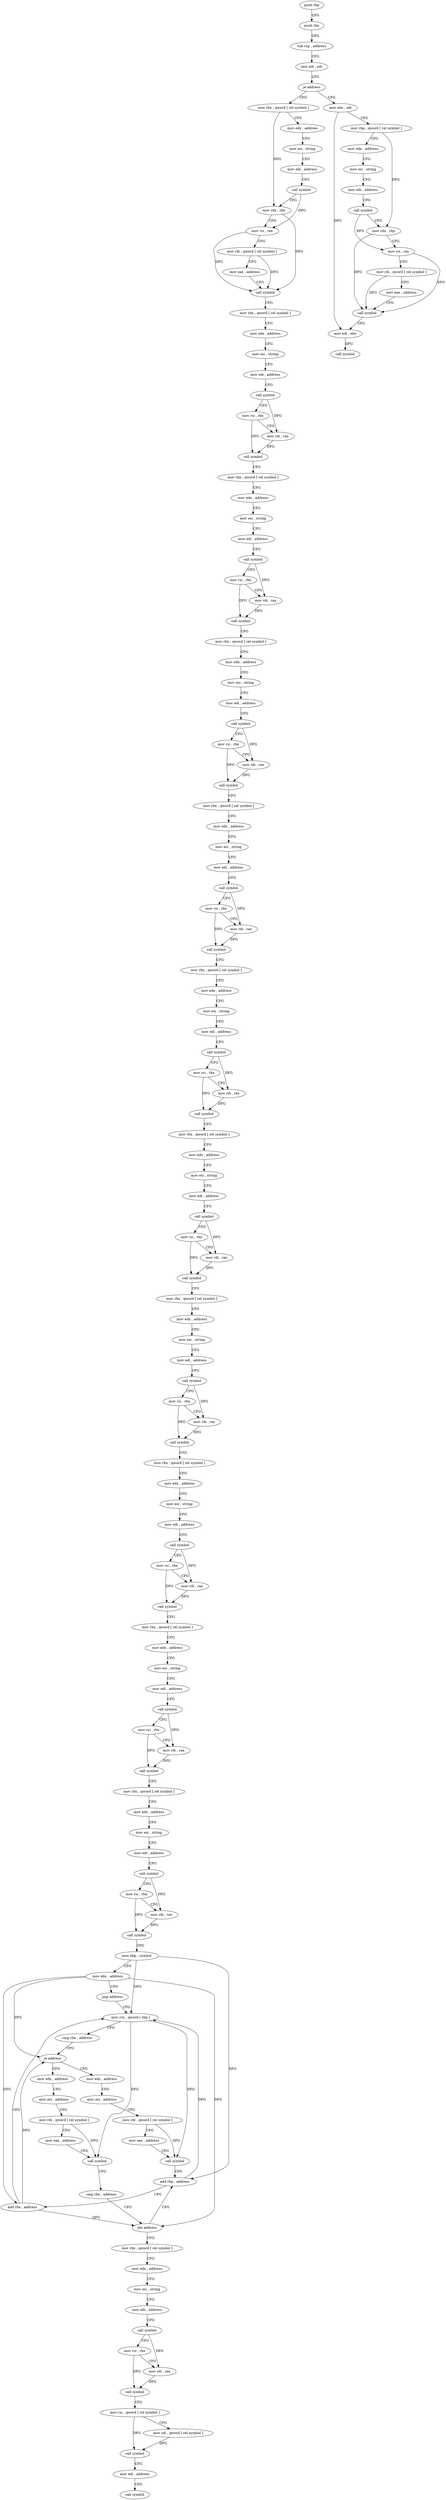 digraph "func" {
"4228881" [label = "push rbp" ]
"4228882" [label = "push rbx" ]
"4228883" [label = "sub rsp , address" ]
"4228887" [label = "test edi , edi" ]
"4228889" [label = "je address" ]
"4228950" [label = "mov rbx , qword [ rel symbol ]" ]
"4228891" [label = "mov ebx , edi" ]
"4228957" [label = "mov edx , address" ]
"4228962" [label = "mov esi , string" ]
"4228967" [label = "mov edi , address" ]
"4228972" [label = "call symbol" ]
"4228977" [label = "mov rdx , rbx" ]
"4228980" [label = "mov rsi , rax" ]
"4228983" [label = "mov rdi , qword [ rel symbol ]" ]
"4228990" [label = "mov eax , address" ]
"4228995" [label = "call symbol" ]
"4229000" [label = "mov rbx , qword [ rel symbol ]" ]
"4229007" [label = "mov edx , address" ]
"4229012" [label = "mov esi , string" ]
"4229017" [label = "mov edi , address" ]
"4229022" [label = "call symbol" ]
"4229027" [label = "mov rsi , rbx" ]
"4229030" [label = "mov rdi , rax" ]
"4229033" [label = "call symbol" ]
"4229038" [label = "mov rbx , qword [ rel symbol ]" ]
"4229045" [label = "mov edx , address" ]
"4229050" [label = "mov esi , string" ]
"4229055" [label = "mov edi , address" ]
"4229060" [label = "call symbol" ]
"4229065" [label = "mov rsi , rbx" ]
"4229068" [label = "mov rdi , rax" ]
"4229071" [label = "call symbol" ]
"4229076" [label = "mov rbx , qword [ rel symbol ]" ]
"4229083" [label = "mov edx , address" ]
"4229088" [label = "mov esi , string" ]
"4229093" [label = "mov edi , address" ]
"4229098" [label = "call symbol" ]
"4229103" [label = "mov rsi , rbx" ]
"4229106" [label = "mov rdi , rax" ]
"4229109" [label = "call symbol" ]
"4229114" [label = "mov rbx , qword [ rel symbol ]" ]
"4229121" [label = "mov edx , address" ]
"4229126" [label = "mov esi , string" ]
"4229131" [label = "mov edi , address" ]
"4229136" [label = "call symbol" ]
"4229141" [label = "mov rsi , rbx" ]
"4229144" [label = "mov rdi , rax" ]
"4229147" [label = "call symbol" ]
"4229152" [label = "mov rbx , qword [ rel symbol ]" ]
"4229159" [label = "mov edx , address" ]
"4229164" [label = "mov esi , string" ]
"4229169" [label = "mov edi , address" ]
"4229174" [label = "call symbol" ]
"4229179" [label = "mov rsi , rbx" ]
"4229182" [label = "mov rdi , rax" ]
"4229185" [label = "call symbol" ]
"4229190" [label = "mov rbx , qword [ rel symbol ]" ]
"4229197" [label = "mov edx , address" ]
"4229202" [label = "mov esi , string" ]
"4229207" [label = "mov edi , address" ]
"4229212" [label = "call symbol" ]
"4229217" [label = "mov rsi , rbx" ]
"4229220" [label = "mov rdi , rax" ]
"4229223" [label = "call symbol" ]
"4229228" [label = "mov rbx , qword [ rel symbol ]" ]
"4229235" [label = "mov edx , address" ]
"4229240" [label = "mov esi , string" ]
"4229245" [label = "mov edi , address" ]
"4229250" [label = "call symbol" ]
"4229255" [label = "mov rsi , rbx" ]
"4229258" [label = "mov rdi , rax" ]
"4229261" [label = "call symbol" ]
"4229266" [label = "mov rbx , qword [ rel symbol ]" ]
"4229273" [label = "mov edx , address" ]
"4229278" [label = "mov esi , string" ]
"4229283" [label = "mov edi , address" ]
"4229288" [label = "call symbol" ]
"4229293" [label = "mov rsi , rbx" ]
"4229296" [label = "mov rdi , rax" ]
"4229299" [label = "call symbol" ]
"4229304" [label = "mov rbx , qword [ rel symbol ]" ]
"4229311" [label = "mov edx , address" ]
"4229316" [label = "mov esi , string" ]
"4229321" [label = "mov edi , address" ]
"4229326" [label = "call symbol" ]
"4229331" [label = "mov rsi , rbx" ]
"4229334" [label = "mov rdi , rax" ]
"4229337" [label = "call symbol" ]
"4229342" [label = "mov rbx , qword [ rel symbol ]" ]
"4229349" [label = "mov edx , address" ]
"4229354" [label = "mov esi , string" ]
"4229359" [label = "mov edi , address" ]
"4229364" [label = "call symbol" ]
"4229369" [label = "mov rsi , rbx" ]
"4229372" [label = "mov rdi , rax" ]
"4229375" [label = "call symbol" ]
"4229380" [label = "mov ebp , symbol" ]
"4229385" [label = "mov ebx , address" ]
"4229390" [label = "jmp address" ]
"4229427" [label = "mov rcx , qword [ rbp ]" ]
"4228893" [label = "mov rbp , qword [ rel symbol ]" ]
"4228900" [label = "mov edx , address" ]
"4228905" [label = "mov esi , string" ]
"4228910" [label = "mov edi , address" ]
"4228915" [label = "call symbol" ]
"4228920" [label = "mov rdx , rbp" ]
"4228923" [label = "mov rsi , rax" ]
"4228926" [label = "mov rdi , qword [ rel symbol ]" ]
"4228933" [label = "mov eax , address" ]
"4228938" [label = "call symbol" ]
"4228943" [label = "mov edi , ebx" ]
"4228945" [label = "call symbol" ]
"4229431" [label = "cmp rbx , address" ]
"4229435" [label = "je address" ]
"4229392" [label = "mov edx , address" ]
"4229437" [label = "mov edx , address" ]
"4229397" [label = "mov esi , address" ]
"4229402" [label = "mov rdi , qword [ rel symbol ]" ]
"4229409" [label = "mov eax , address" ]
"4229414" [label = "call symbol" ]
"4229419" [label = "add rbp , address" ]
"4229442" [label = "mov esi , address" ]
"4229447" [label = "mov rdi , qword [ rel symbol ]" ]
"4229454" [label = "mov eax , address" ]
"4229459" [label = "call symbol" ]
"4229464" [label = "cmp rbx , address" ]
"4229468" [label = "jbe address" ]
"4229470" [label = "mov rbx , qword [ rel symbol ]" ]
"4229423" [label = "add rbx , address" ]
"4229477" [label = "mov edx , address" ]
"4229482" [label = "mov esi , string" ]
"4229487" [label = "mov edi , address" ]
"4229492" [label = "call symbol" ]
"4229497" [label = "mov rsi , rbx" ]
"4229500" [label = "mov rdi , rax" ]
"4229503" [label = "call symbol" ]
"4229508" [label = "mov rsi , qword [ rel symbol ]" ]
"4229515" [label = "mov rdi , qword [ rel symbol ]" ]
"4229522" [label = "call symbol" ]
"4229527" [label = "mov edi , address" ]
"4229532" [label = "call symbol" ]
"4228881" -> "4228882" [ label = "CFG" ]
"4228882" -> "4228883" [ label = "CFG" ]
"4228883" -> "4228887" [ label = "CFG" ]
"4228887" -> "4228889" [ label = "CFG" ]
"4228889" -> "4228950" [ label = "CFG" ]
"4228889" -> "4228891" [ label = "CFG" ]
"4228950" -> "4228957" [ label = "CFG" ]
"4228950" -> "4228977" [ label = "DFG" ]
"4228891" -> "4228893" [ label = "CFG" ]
"4228891" -> "4228943" [ label = "DFG" ]
"4228957" -> "4228962" [ label = "CFG" ]
"4228962" -> "4228967" [ label = "CFG" ]
"4228967" -> "4228972" [ label = "CFG" ]
"4228972" -> "4228977" [ label = "CFG" ]
"4228972" -> "4228980" [ label = "DFG" ]
"4228977" -> "4228980" [ label = "CFG" ]
"4228977" -> "4228995" [ label = "DFG" ]
"4228980" -> "4228983" [ label = "CFG" ]
"4228980" -> "4228995" [ label = "DFG" ]
"4228983" -> "4228990" [ label = "CFG" ]
"4228983" -> "4228995" [ label = "DFG" ]
"4228990" -> "4228995" [ label = "CFG" ]
"4228995" -> "4229000" [ label = "CFG" ]
"4229000" -> "4229007" [ label = "CFG" ]
"4229007" -> "4229012" [ label = "CFG" ]
"4229012" -> "4229017" [ label = "CFG" ]
"4229017" -> "4229022" [ label = "CFG" ]
"4229022" -> "4229027" [ label = "CFG" ]
"4229022" -> "4229030" [ label = "DFG" ]
"4229027" -> "4229030" [ label = "CFG" ]
"4229027" -> "4229033" [ label = "DFG" ]
"4229030" -> "4229033" [ label = "DFG" ]
"4229033" -> "4229038" [ label = "CFG" ]
"4229038" -> "4229045" [ label = "CFG" ]
"4229045" -> "4229050" [ label = "CFG" ]
"4229050" -> "4229055" [ label = "CFG" ]
"4229055" -> "4229060" [ label = "CFG" ]
"4229060" -> "4229065" [ label = "CFG" ]
"4229060" -> "4229068" [ label = "DFG" ]
"4229065" -> "4229068" [ label = "CFG" ]
"4229065" -> "4229071" [ label = "DFG" ]
"4229068" -> "4229071" [ label = "DFG" ]
"4229071" -> "4229076" [ label = "CFG" ]
"4229076" -> "4229083" [ label = "CFG" ]
"4229083" -> "4229088" [ label = "CFG" ]
"4229088" -> "4229093" [ label = "CFG" ]
"4229093" -> "4229098" [ label = "CFG" ]
"4229098" -> "4229103" [ label = "CFG" ]
"4229098" -> "4229106" [ label = "DFG" ]
"4229103" -> "4229106" [ label = "CFG" ]
"4229103" -> "4229109" [ label = "DFG" ]
"4229106" -> "4229109" [ label = "DFG" ]
"4229109" -> "4229114" [ label = "CFG" ]
"4229114" -> "4229121" [ label = "CFG" ]
"4229121" -> "4229126" [ label = "CFG" ]
"4229126" -> "4229131" [ label = "CFG" ]
"4229131" -> "4229136" [ label = "CFG" ]
"4229136" -> "4229141" [ label = "CFG" ]
"4229136" -> "4229144" [ label = "DFG" ]
"4229141" -> "4229144" [ label = "CFG" ]
"4229141" -> "4229147" [ label = "DFG" ]
"4229144" -> "4229147" [ label = "DFG" ]
"4229147" -> "4229152" [ label = "CFG" ]
"4229152" -> "4229159" [ label = "CFG" ]
"4229159" -> "4229164" [ label = "CFG" ]
"4229164" -> "4229169" [ label = "CFG" ]
"4229169" -> "4229174" [ label = "CFG" ]
"4229174" -> "4229179" [ label = "CFG" ]
"4229174" -> "4229182" [ label = "DFG" ]
"4229179" -> "4229182" [ label = "CFG" ]
"4229179" -> "4229185" [ label = "DFG" ]
"4229182" -> "4229185" [ label = "DFG" ]
"4229185" -> "4229190" [ label = "CFG" ]
"4229190" -> "4229197" [ label = "CFG" ]
"4229197" -> "4229202" [ label = "CFG" ]
"4229202" -> "4229207" [ label = "CFG" ]
"4229207" -> "4229212" [ label = "CFG" ]
"4229212" -> "4229217" [ label = "CFG" ]
"4229212" -> "4229220" [ label = "DFG" ]
"4229217" -> "4229220" [ label = "CFG" ]
"4229217" -> "4229223" [ label = "DFG" ]
"4229220" -> "4229223" [ label = "DFG" ]
"4229223" -> "4229228" [ label = "CFG" ]
"4229228" -> "4229235" [ label = "CFG" ]
"4229235" -> "4229240" [ label = "CFG" ]
"4229240" -> "4229245" [ label = "CFG" ]
"4229245" -> "4229250" [ label = "CFG" ]
"4229250" -> "4229255" [ label = "CFG" ]
"4229250" -> "4229258" [ label = "DFG" ]
"4229255" -> "4229258" [ label = "CFG" ]
"4229255" -> "4229261" [ label = "DFG" ]
"4229258" -> "4229261" [ label = "DFG" ]
"4229261" -> "4229266" [ label = "CFG" ]
"4229266" -> "4229273" [ label = "CFG" ]
"4229273" -> "4229278" [ label = "CFG" ]
"4229278" -> "4229283" [ label = "CFG" ]
"4229283" -> "4229288" [ label = "CFG" ]
"4229288" -> "4229293" [ label = "CFG" ]
"4229288" -> "4229296" [ label = "DFG" ]
"4229293" -> "4229296" [ label = "CFG" ]
"4229293" -> "4229299" [ label = "DFG" ]
"4229296" -> "4229299" [ label = "DFG" ]
"4229299" -> "4229304" [ label = "CFG" ]
"4229304" -> "4229311" [ label = "CFG" ]
"4229311" -> "4229316" [ label = "CFG" ]
"4229316" -> "4229321" [ label = "CFG" ]
"4229321" -> "4229326" [ label = "CFG" ]
"4229326" -> "4229331" [ label = "CFG" ]
"4229326" -> "4229334" [ label = "DFG" ]
"4229331" -> "4229334" [ label = "CFG" ]
"4229331" -> "4229337" [ label = "DFG" ]
"4229334" -> "4229337" [ label = "DFG" ]
"4229337" -> "4229342" [ label = "CFG" ]
"4229342" -> "4229349" [ label = "CFG" ]
"4229349" -> "4229354" [ label = "CFG" ]
"4229354" -> "4229359" [ label = "CFG" ]
"4229359" -> "4229364" [ label = "CFG" ]
"4229364" -> "4229369" [ label = "CFG" ]
"4229364" -> "4229372" [ label = "DFG" ]
"4229369" -> "4229372" [ label = "CFG" ]
"4229369" -> "4229375" [ label = "DFG" ]
"4229372" -> "4229375" [ label = "DFG" ]
"4229375" -> "4229380" [ label = "CFG" ]
"4229380" -> "4229385" [ label = "CFG" ]
"4229380" -> "4229427" [ label = "DFG" ]
"4229380" -> "4229419" [ label = "DFG" ]
"4229385" -> "4229390" [ label = "CFG" ]
"4229385" -> "4229435" [ label = "DFG" ]
"4229385" -> "4229468" [ label = "DFG" ]
"4229385" -> "4229423" [ label = "DFG" ]
"4229390" -> "4229427" [ label = "CFG" ]
"4229427" -> "4229431" [ label = "CFG" ]
"4229427" -> "4229414" [ label = "DFG" ]
"4229427" -> "4229459" [ label = "DFG" ]
"4228893" -> "4228900" [ label = "CFG" ]
"4228893" -> "4228920" [ label = "DFG" ]
"4228900" -> "4228905" [ label = "CFG" ]
"4228905" -> "4228910" [ label = "CFG" ]
"4228910" -> "4228915" [ label = "CFG" ]
"4228915" -> "4228920" [ label = "CFG" ]
"4228915" -> "4228923" [ label = "DFG" ]
"4228920" -> "4228923" [ label = "CFG" ]
"4228920" -> "4228938" [ label = "DFG" ]
"4228923" -> "4228926" [ label = "CFG" ]
"4228923" -> "4228938" [ label = "DFG" ]
"4228926" -> "4228933" [ label = "CFG" ]
"4228926" -> "4228938" [ label = "DFG" ]
"4228933" -> "4228938" [ label = "CFG" ]
"4228938" -> "4228943" [ label = "CFG" ]
"4228943" -> "4228945" [ label = "DFG" ]
"4229431" -> "4229435" [ label = "CFG" ]
"4229435" -> "4229392" [ label = "CFG" ]
"4229435" -> "4229437" [ label = "CFG" ]
"4229392" -> "4229397" [ label = "CFG" ]
"4229437" -> "4229442" [ label = "CFG" ]
"4229397" -> "4229402" [ label = "CFG" ]
"4229402" -> "4229409" [ label = "CFG" ]
"4229402" -> "4229414" [ label = "DFG" ]
"4229409" -> "4229414" [ label = "CFG" ]
"4229414" -> "4229419" [ label = "CFG" ]
"4229419" -> "4229423" [ label = "CFG" ]
"4229419" -> "4229427" [ label = "DFG" ]
"4229442" -> "4229447" [ label = "CFG" ]
"4229447" -> "4229454" [ label = "CFG" ]
"4229447" -> "4229459" [ label = "DFG" ]
"4229454" -> "4229459" [ label = "CFG" ]
"4229459" -> "4229464" [ label = "CFG" ]
"4229464" -> "4229468" [ label = "CFG" ]
"4229468" -> "4229419" [ label = "CFG" ]
"4229468" -> "4229470" [ label = "CFG" ]
"4229470" -> "4229477" [ label = "CFG" ]
"4229423" -> "4229427" [ label = "CFG" ]
"4229423" -> "4229435" [ label = "DFG" ]
"4229423" -> "4229468" [ label = "DFG" ]
"4229477" -> "4229482" [ label = "CFG" ]
"4229482" -> "4229487" [ label = "CFG" ]
"4229487" -> "4229492" [ label = "CFG" ]
"4229492" -> "4229497" [ label = "CFG" ]
"4229492" -> "4229500" [ label = "DFG" ]
"4229497" -> "4229500" [ label = "CFG" ]
"4229497" -> "4229503" [ label = "DFG" ]
"4229500" -> "4229503" [ label = "DFG" ]
"4229503" -> "4229508" [ label = "CFG" ]
"4229508" -> "4229515" [ label = "CFG" ]
"4229508" -> "4229522" [ label = "DFG" ]
"4229515" -> "4229522" [ label = "DFG" ]
"4229522" -> "4229527" [ label = "CFG" ]
"4229527" -> "4229532" [ label = "CFG" ]
}
